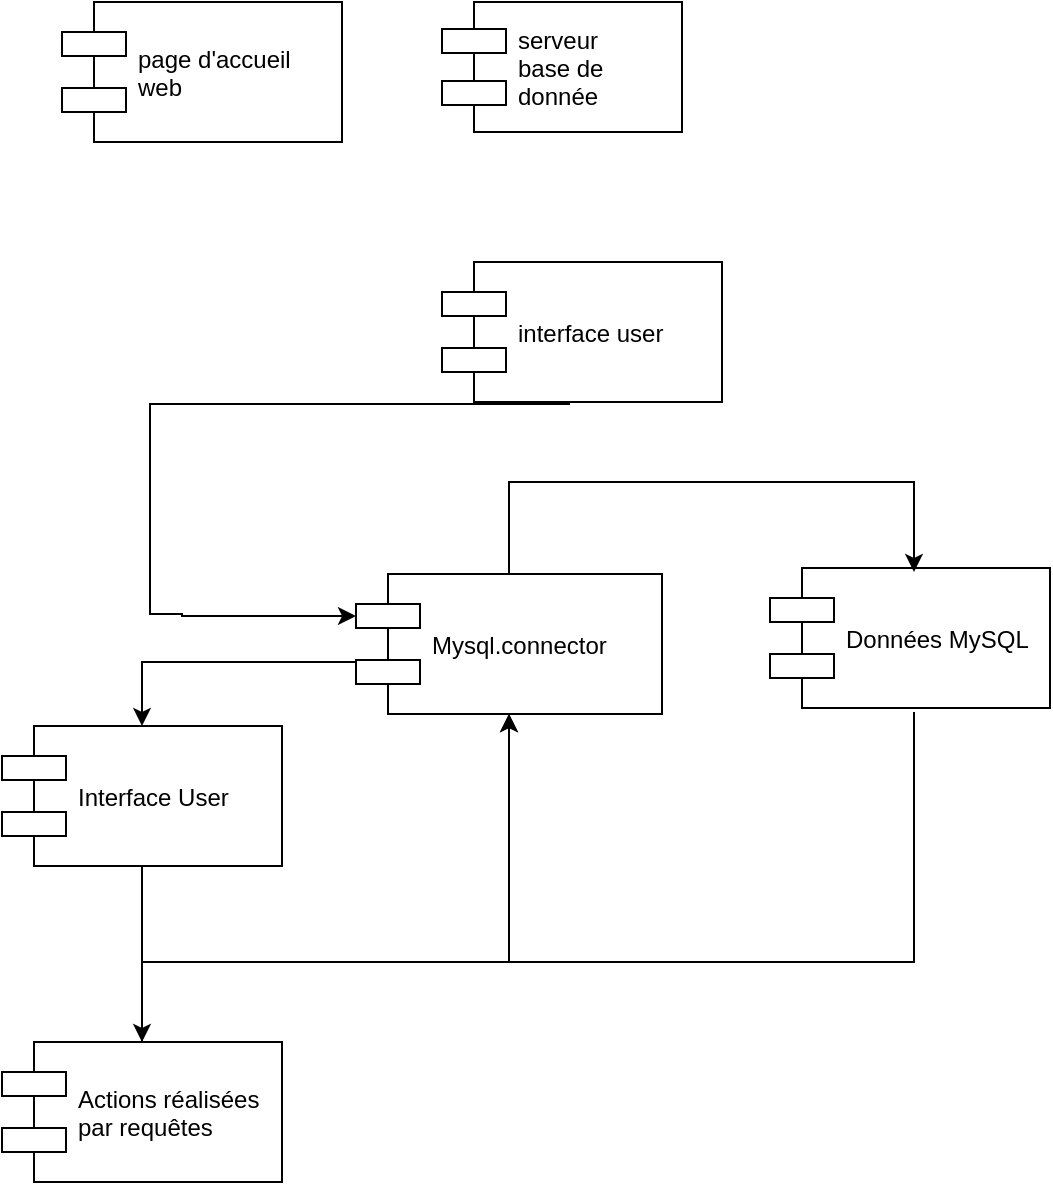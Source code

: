 <mxfile version="11.3.0" type="device" pages="1"><diagram id="8OV5PQtQgeTZnfERnVeJ" name="Page-1"><mxGraphModel dx="1088" dy="628" grid="1" gridSize="10" guides="1" tooltips="1" connect="1" arrows="1" fold="1" page="1" pageScale="1" pageWidth="827" pageHeight="1169" math="0" shadow="0"><root><mxCell id="0"/><mxCell id="1" parent="0"/><mxCell id="_5ls4K8IeFC28IJ67BoT-9" style="edgeStyle=orthogonalEdgeStyle;rounded=0;orthogonalLoop=1;jettySize=auto;html=1;entryX=0.5;entryY=1;entryDx=0;entryDy=0;" parent="1" target="_5ls4K8IeFC28IJ67BoT-1" edge="1"><mxGeometry relative="1" as="geometry"><Array as="points"><mxPoint x="676" y="550"/><mxPoint x="474" y="550"/></Array><mxPoint x="676" y="425" as="sourcePoint"/></mxGeometry></mxCell><mxCell id="-YgtCXqU28SdFv-63kM1-2" value="Données MySQL" style="shape=component;align=left;spacingLeft=36;" parent="1" vertex="1"><mxGeometry x="604" y="353" width="140" height="70" as="geometry"/></mxCell><mxCell id="_5ls4K8IeFC28IJ67BoT-7" style="edgeStyle=orthogonalEdgeStyle;rounded=0;orthogonalLoop=1;jettySize=auto;html=1;entryX=0;entryY=0.3;entryDx=0;entryDy=0;exitX=0.457;exitY=1.014;exitDx=0;exitDy=0;exitPerimeter=0;" parent="1" source="-YgtCXqU28SdFv-63kM1-3" target="_5ls4K8IeFC28IJ67BoT-1" edge="1"><mxGeometry relative="1" as="geometry"><Array as="points"><mxPoint x="294" y="376"/><mxPoint x="310" y="376"/><mxPoint x="310" y="377"/></Array></mxGeometry></mxCell><mxCell id="-YgtCXqU28SdFv-63kM1-3" value="interface user" style="shape=component;align=left;spacingLeft=36;" parent="1" vertex="1"><mxGeometry x="440" y="200" width="140" height="70" as="geometry"/></mxCell><mxCell id="-YgtCXqU28SdFv-63kM1-4" value="page d'accueil&#10;web" style="shape=component;align=left;spacingLeft=36;" parent="1" vertex="1"><mxGeometry x="250" y="70" width="140" height="70" as="geometry"/></mxCell><mxCell id="_5ls4K8IeFC28IJ67BoT-12" style="edgeStyle=orthogonalEdgeStyle;rounded=0;orthogonalLoop=1;jettySize=auto;html=1;exitX=0.5;exitY=1;exitDx=0;exitDy=0;entryX=0.5;entryY=0;entryDx=0;entryDy=0;" parent="1" source="sfxTE9BFZEoL27qbUCCU-10" target="sfxTE9BFZEoL27qbUCCU-12" edge="1"><mxGeometry relative="1" as="geometry"><Array as="points"><mxPoint x="290" y="530"/><mxPoint x="290" y="530"/></Array></mxGeometry></mxCell><mxCell id="sfxTE9BFZEoL27qbUCCU-10" value="Interface User" style="shape=component;align=left;spacingLeft=36;" parent="1" vertex="1"><mxGeometry x="220" y="432" width="140" height="70" as="geometry"/></mxCell><mxCell id="_5ls4K8IeFC28IJ67BoT-16" style="edgeStyle=orthogonalEdgeStyle;rounded=0;orthogonalLoop=1;jettySize=auto;html=1;entryX=0.5;entryY=1;entryDx=0;entryDy=0;" parent="1" source="sfxTE9BFZEoL27qbUCCU-12" target="_5ls4K8IeFC28IJ67BoT-1" edge="1"><mxGeometry relative="1" as="geometry"><Array as="points"><mxPoint x="290" y="550"/><mxPoint x="474" y="550"/></Array></mxGeometry></mxCell><mxCell id="sfxTE9BFZEoL27qbUCCU-12" value="Actions réalisées&#10;par requêtes" style="shape=component;align=left;spacingLeft=36;" parent="1" vertex="1"><mxGeometry x="220" y="590" width="140" height="70" as="geometry"/></mxCell><mxCell id="_5ls4K8IeFC28IJ67BoT-10" style="edgeStyle=orthogonalEdgeStyle;rounded=0;orthogonalLoop=1;jettySize=auto;html=1;entryX=0.5;entryY=0;entryDx=0;entryDy=0;" parent="1" source="_5ls4K8IeFC28IJ67BoT-1" edge="1"><mxGeometry relative="1" as="geometry"><Array as="points"><mxPoint x="474" y="310"/><mxPoint x="676" y="310"/></Array><mxPoint x="676" y="355" as="targetPoint"/></mxGeometry></mxCell><mxCell id="_5ls4K8IeFC28IJ67BoT-11" style="edgeStyle=orthogonalEdgeStyle;rounded=0;orthogonalLoop=1;jettySize=auto;html=1;entryX=0.5;entryY=0;entryDx=0;entryDy=0;" parent="1" source="_5ls4K8IeFC28IJ67BoT-1" target="sfxTE9BFZEoL27qbUCCU-10" edge="1"><mxGeometry relative="1" as="geometry"><mxPoint x="310" y="425" as="targetPoint"/><Array as="points"><mxPoint x="290" y="400"/></Array></mxGeometry></mxCell><mxCell id="_5ls4K8IeFC28IJ67BoT-1" value="Mysql.connector" style="shape=component;align=left;spacingLeft=36;" parent="1" vertex="1"><mxGeometry x="397" y="356" width="153" height="70" as="geometry"/></mxCell><mxCell id="NJXklvD2YxHpW9UISTAq-3" value="serveur&#10;base de&#10;donnée" style="shape=component;align=left;spacingLeft=36;" vertex="1" parent="1"><mxGeometry x="440" y="70" width="120" height="65" as="geometry"/></mxCell></root></mxGraphModel></diagram></mxfile>